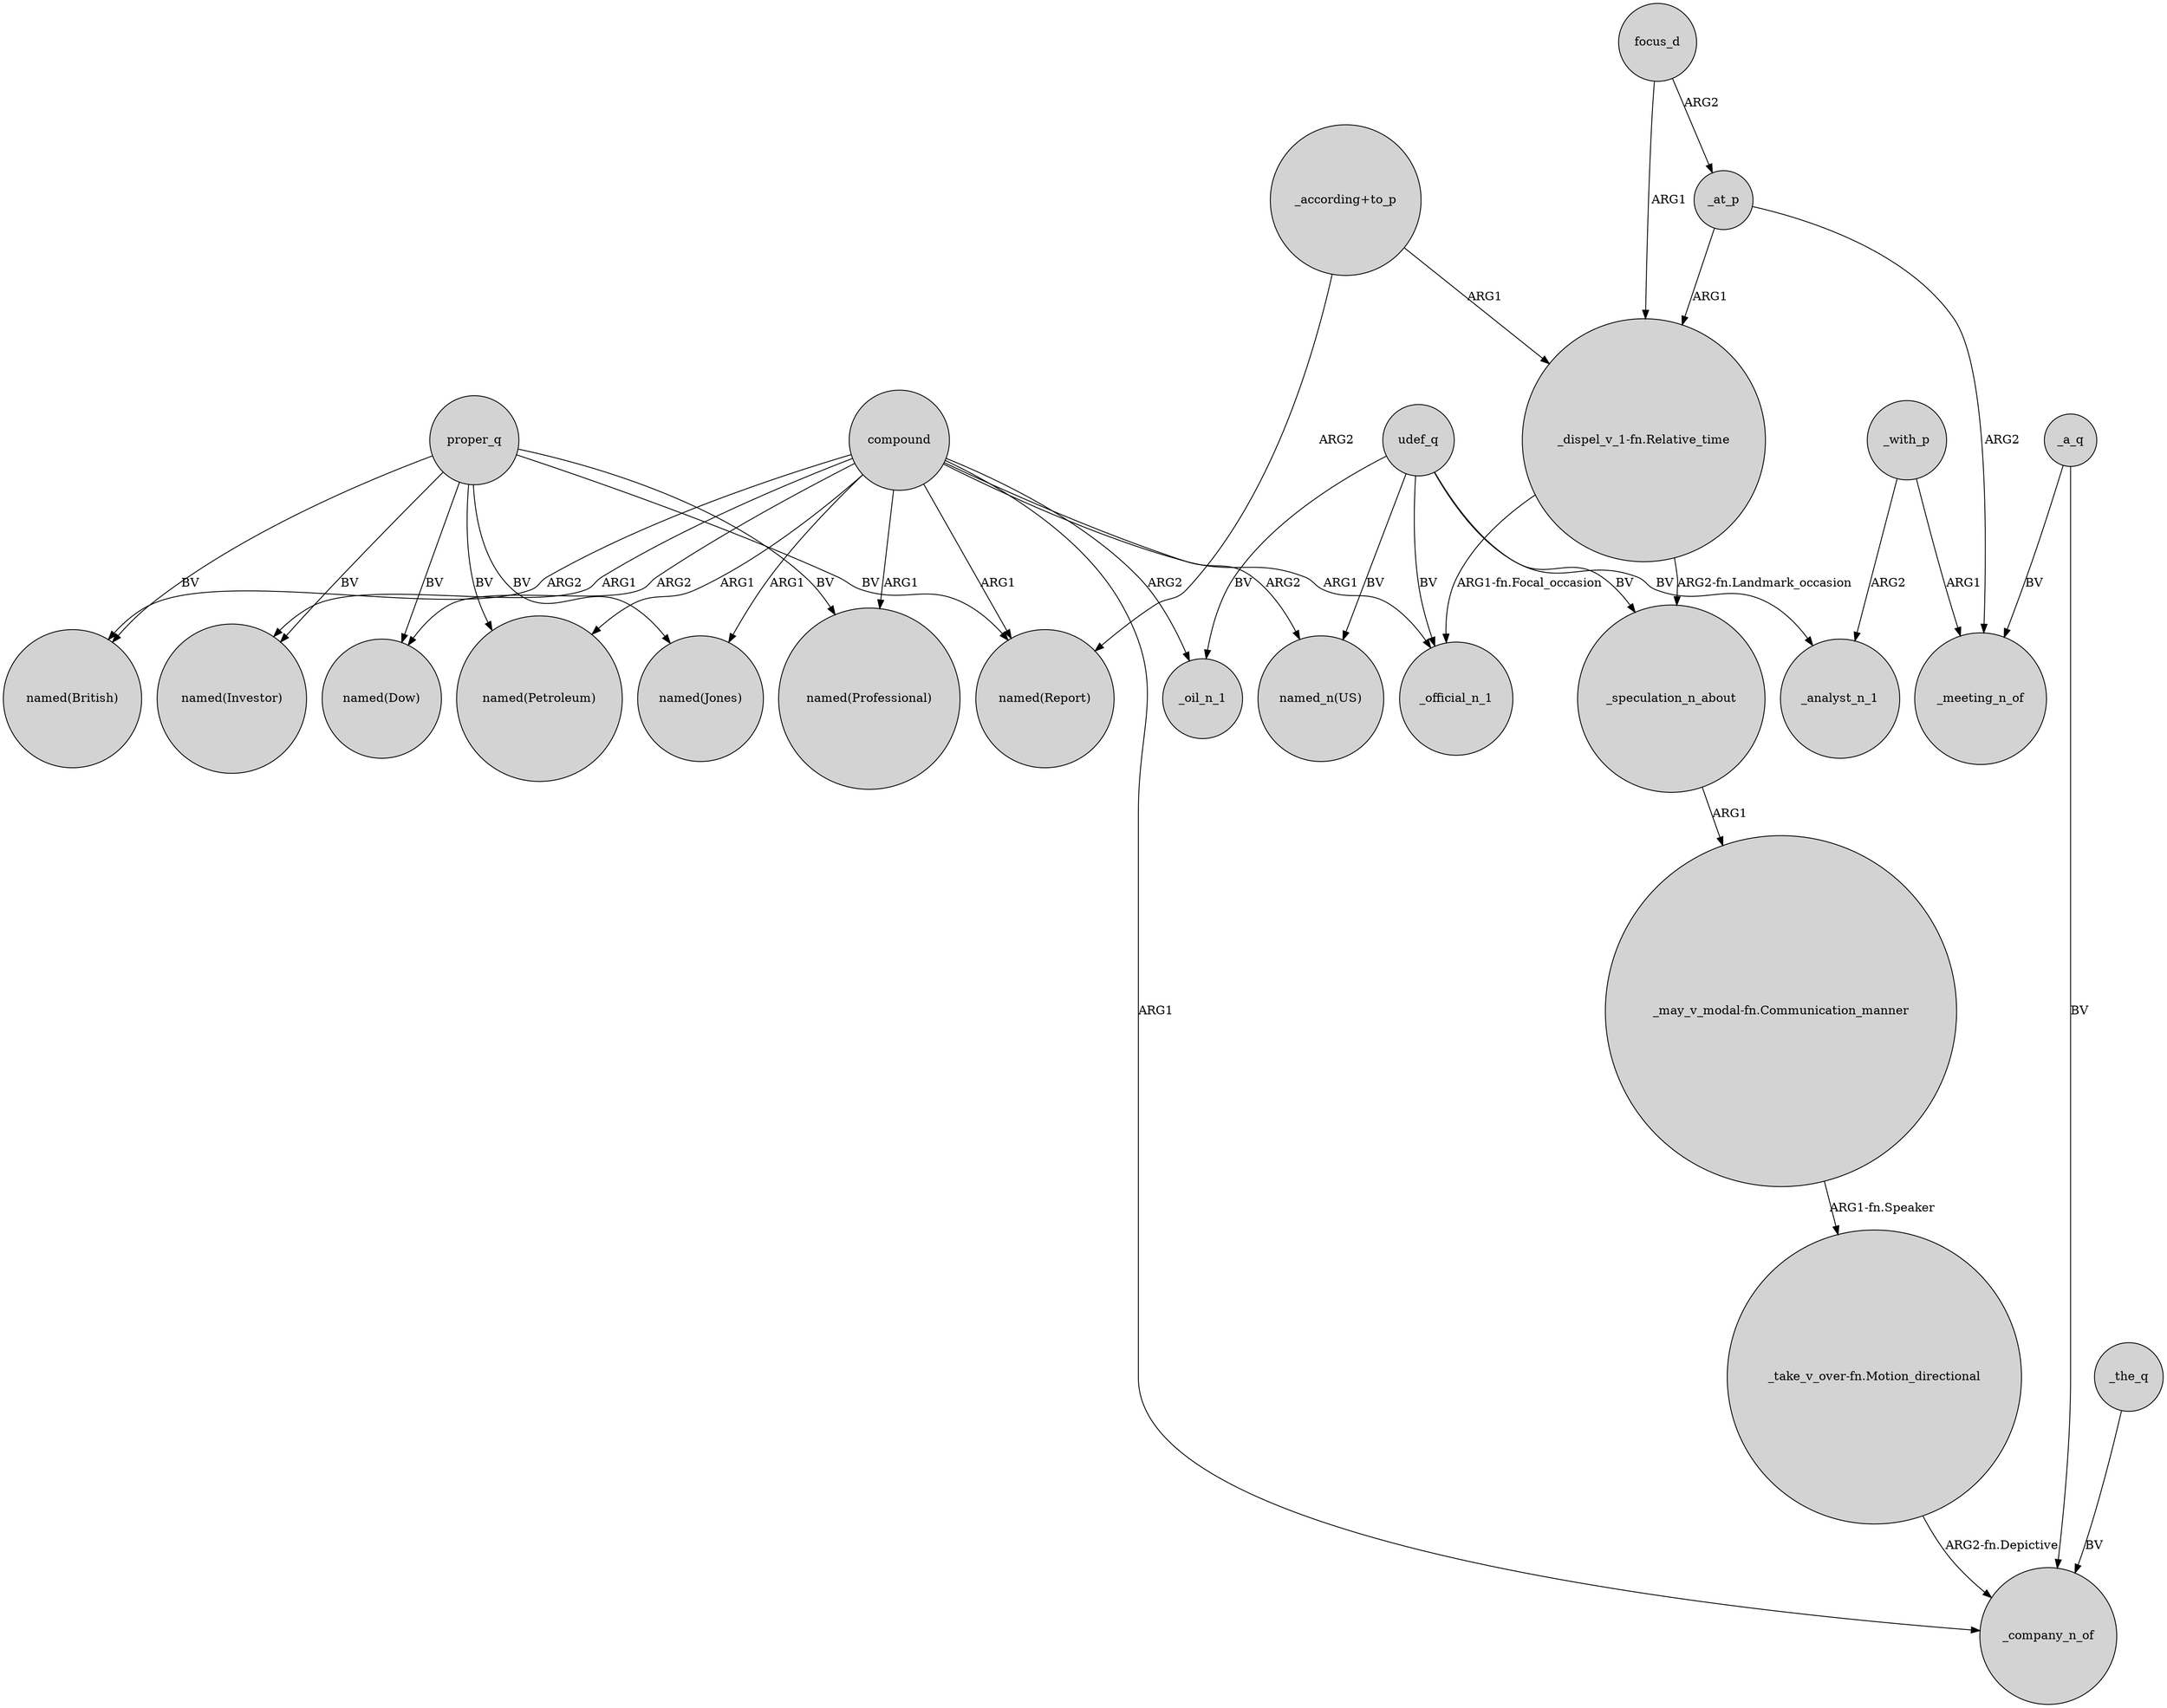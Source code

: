 digraph {
	node [shape=circle style=filled]
	proper_q -> "named(British)" [label=BV]
	compound -> "named(Petroleum)" [label=ARG1]
	compound -> "named(Jones)" [label=ARG1]
	_with_p -> _meeting_n_of [label=ARG1]
	proper_q -> "named(Investor)" [label=BV]
	udef_q -> _analyst_n_1 [label=BV]
	proper_q -> "named(Petroleum)" [label=BV]
	_with_p -> _analyst_n_1 [label=ARG2]
	udef_q -> _oil_n_1 [label=BV]
	_speculation_n_about -> "_may_v_modal-fn.Communication_manner" [label=ARG1]
	udef_q -> _speculation_n_about [label=BV]
	compound -> "named(Report)" [label=ARG1]
	compound -> _company_n_of [label=ARG1]
	_a_q -> _company_n_of [label=BV]
	focus_d -> "_dispel_v_1-fn.Relative_time" [label=ARG1]
	"_may_v_modal-fn.Communication_manner" -> "_take_v_over-fn.Motion_directional" [label="ARG1-fn.Speaker"]
	focus_d -> _at_p [label=ARG2]
	"_dispel_v_1-fn.Relative_time" -> _speculation_n_about [label="ARG2-fn.Landmark_occasion"]
	"_according+to_p" -> "_dispel_v_1-fn.Relative_time" [label=ARG1]
	_a_q -> _meeting_n_of [label=BV]
	"_dispel_v_1-fn.Relative_time" -> _official_n_1 [label="ARG1-fn.Focal_occasion"]
	compound -> "named(Investor)" [label=ARG1]
	"_according+to_p" -> "named(Report)" [label=ARG2]
	compound -> _official_n_1 [label=ARG1]
	"_take_v_over-fn.Motion_directional" -> _company_n_of [label="ARG2-fn.Depictive"]
	proper_q -> "named(Jones)" [label=BV]
	compound -> _oil_n_1 [label=ARG2]
	proper_q -> "named(Dow)" [label=BV]
	proper_q -> "named(Report)" [label=BV]
	compound -> "named(Dow)" [label=ARG2]
	compound -> "named(British)" [label=ARG2]
	udef_q -> _official_n_1 [label=BV]
	_at_p -> _meeting_n_of [label=ARG2]
	_at_p -> "_dispel_v_1-fn.Relative_time" [label=ARG1]
	compound -> "named(Professional)" [label=ARG1]
	compound -> "named_n(US)" [label=ARG2]
	_the_q -> _company_n_of [label=BV]
	udef_q -> "named_n(US)" [label=BV]
	proper_q -> "named(Professional)" [label=BV]
}
